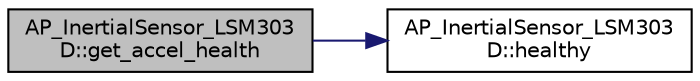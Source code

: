 digraph "AP_InertialSensor_LSM303D::get_accel_health"
{
 // INTERACTIVE_SVG=YES
  edge [fontname="Helvetica",fontsize="10",labelfontname="Helvetica",labelfontsize="10"];
  node [fontname="Helvetica",fontsize="10",shape=record];
  rankdir="LR";
  Node1 [label="AP_InertialSensor_LSM303\lD::get_accel_health",height=0.2,width=0.4,color="black", fillcolor="grey75", style="filled" fontcolor="black"];
  Node1 -> Node2 [color="midnightblue",fontsize="10",style="solid",fontname="Helvetica"];
  Node2 [label="AP_InertialSensor_LSM303\lD::healthy",height=0.2,width=0.4,color="black", fillcolor="white", style="filled",URL="$classAP__InertialSensor__LSM303D.html#acc78ada745fa74ec77c56c9bfaf0ef11"];
}

